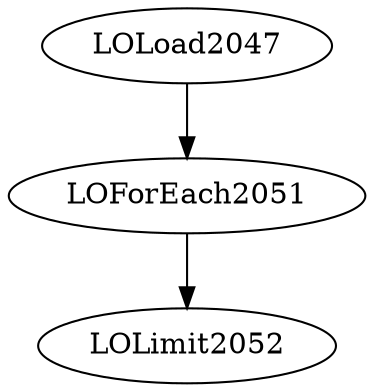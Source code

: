 digraph graph1 {
    LOLoad2047 -> LOForEach2051;
    LOForEach2051 [hasflat="true"];
    LOForEach2051 -> LOLimit2052;
    LOLimit2052 [limit="100"];
}
